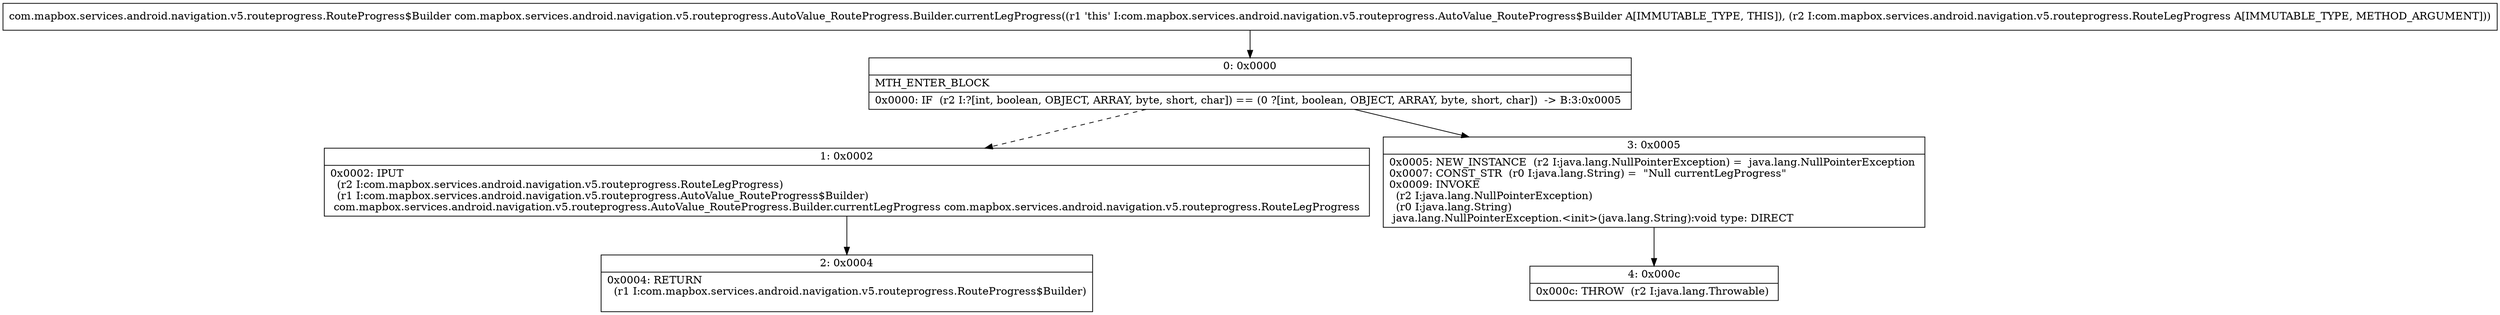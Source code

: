 digraph "CFG forcom.mapbox.services.android.navigation.v5.routeprogress.AutoValue_RouteProgress.Builder.currentLegProgress(Lcom\/mapbox\/services\/android\/navigation\/v5\/routeprogress\/RouteLegProgress;)Lcom\/mapbox\/services\/android\/navigation\/v5\/routeprogress\/RouteProgress$Builder;" {
Node_0 [shape=record,label="{0\:\ 0x0000|MTH_ENTER_BLOCK\l|0x0000: IF  (r2 I:?[int, boolean, OBJECT, ARRAY, byte, short, char]) == (0 ?[int, boolean, OBJECT, ARRAY, byte, short, char])  \-\> B:3:0x0005 \l}"];
Node_1 [shape=record,label="{1\:\ 0x0002|0x0002: IPUT  \l  (r2 I:com.mapbox.services.android.navigation.v5.routeprogress.RouteLegProgress)\l  (r1 I:com.mapbox.services.android.navigation.v5.routeprogress.AutoValue_RouteProgress$Builder)\l com.mapbox.services.android.navigation.v5.routeprogress.AutoValue_RouteProgress.Builder.currentLegProgress com.mapbox.services.android.navigation.v5.routeprogress.RouteLegProgress \l}"];
Node_2 [shape=record,label="{2\:\ 0x0004|0x0004: RETURN  \l  (r1 I:com.mapbox.services.android.navigation.v5.routeprogress.RouteProgress$Builder)\l \l}"];
Node_3 [shape=record,label="{3\:\ 0x0005|0x0005: NEW_INSTANCE  (r2 I:java.lang.NullPointerException) =  java.lang.NullPointerException \l0x0007: CONST_STR  (r0 I:java.lang.String) =  \"Null currentLegProgress\" \l0x0009: INVOKE  \l  (r2 I:java.lang.NullPointerException)\l  (r0 I:java.lang.String)\l java.lang.NullPointerException.\<init\>(java.lang.String):void type: DIRECT \l}"];
Node_4 [shape=record,label="{4\:\ 0x000c|0x000c: THROW  (r2 I:java.lang.Throwable) \l}"];
MethodNode[shape=record,label="{com.mapbox.services.android.navigation.v5.routeprogress.RouteProgress$Builder com.mapbox.services.android.navigation.v5.routeprogress.AutoValue_RouteProgress.Builder.currentLegProgress((r1 'this' I:com.mapbox.services.android.navigation.v5.routeprogress.AutoValue_RouteProgress$Builder A[IMMUTABLE_TYPE, THIS]), (r2 I:com.mapbox.services.android.navigation.v5.routeprogress.RouteLegProgress A[IMMUTABLE_TYPE, METHOD_ARGUMENT])) }"];
MethodNode -> Node_0;
Node_0 -> Node_1[style=dashed];
Node_0 -> Node_3;
Node_1 -> Node_2;
Node_3 -> Node_4;
}

